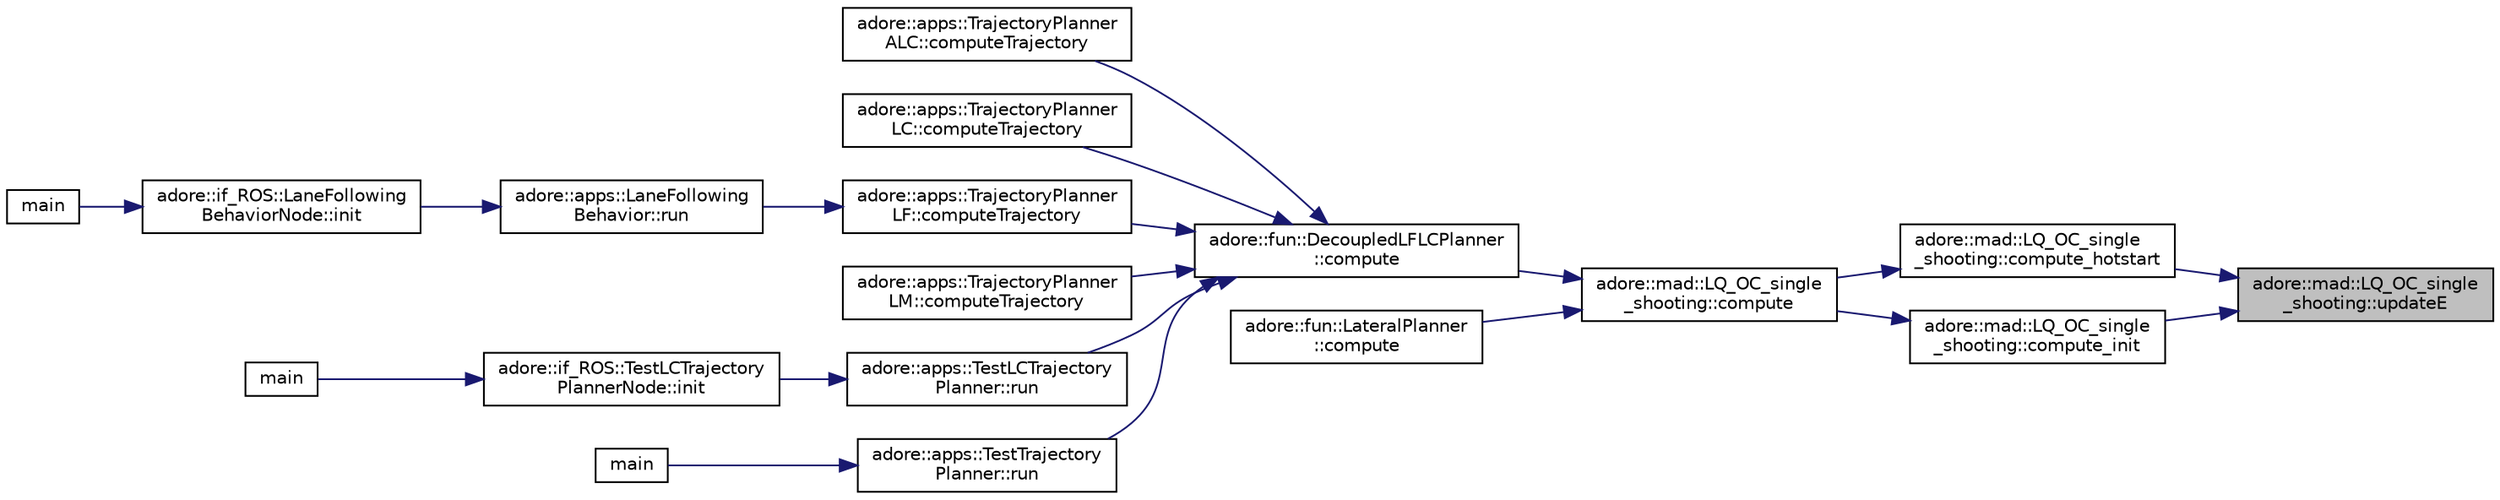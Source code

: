 digraph "adore::mad::LQ_OC_single_shooting::updateE"
{
 // LATEX_PDF_SIZE
  edge [fontname="Helvetica",fontsize="10",labelfontname="Helvetica",labelfontsize="10"];
  node [fontname="Helvetica",fontsize="10",shape=record];
  rankdir="RL";
  Node1 [label="adore::mad::LQ_OC_single\l_shooting::updateE",height=0.2,width=0.4,color="black", fillcolor="grey75", style="filled", fontcolor="black",tooltip=" "];
  Node1 -> Node2 [dir="back",color="midnightblue",fontsize="10",style="solid",fontname="Helvetica"];
  Node2 [label="adore::mad::LQ_OC_single\l_shooting::compute_hotstart",height=0.2,width=0.4,color="black", fillcolor="white", style="filled",URL="$classadore_1_1mad_1_1LQ__OC__single__shooting.html#ac10e9b4bc5ff04461ed6702120cf1d2d",tooltip=" "];
  Node2 -> Node3 [dir="back",color="midnightblue",fontsize="10",style="solid",fontname="Helvetica"];
  Node3 [label="adore::mad::LQ_OC_single\l_shooting::compute",height=0.2,width=0.4,color="black", fillcolor="white", style="filled",URL="$classadore_1_1mad_1_1LQ__OC__single__shooting.html#a7bebc7143eb918b018d5b46c01ce5fef",tooltip=" "];
  Node3 -> Node4 [dir="back",color="midnightblue",fontsize="10",style="solid",fontname="Helvetica"];
  Node4 [label="adore::fun::DecoupledLFLCPlanner\l::compute",height=0.2,width=0.4,color="black", fillcolor="white", style="filled",URL="$classadore_1_1fun_1_1DecoupledLFLCPlanner.html#affba6eeb1071f33bc2abe2b7819f88ab",tooltip=" "];
  Node4 -> Node5 [dir="back",color="midnightblue",fontsize="10",style="solid",fontname="Helvetica"];
  Node5 [label="adore::apps::TrajectoryPlanner\lALC::computeTrajectory",height=0.2,width=0.4,color="black", fillcolor="white", style="filled",URL="$classadore_1_1apps_1_1TrajectoryPlannerALC.html#ac8684dc66c076b07b57f3bb67328314e",tooltip="update data, views and recompute maneuver"];
  Node4 -> Node6 [dir="back",color="midnightblue",fontsize="10",style="solid",fontname="Helvetica"];
  Node6 [label="adore::apps::TrajectoryPlanner\lLC::computeTrajectory",height=0.2,width=0.4,color="black", fillcolor="white", style="filled",URL="$classadore_1_1apps_1_1TrajectoryPlannerLC.html#accad9246ad8f7ab9c45b648c3a70f18a",tooltip="update data, views and recompute maneuver"];
  Node4 -> Node7 [dir="back",color="midnightblue",fontsize="10",style="solid",fontname="Helvetica"];
  Node7 [label="adore::apps::TrajectoryPlanner\lLF::computeTrajectory",height=0.2,width=0.4,color="black", fillcolor="white", style="filled",URL="$classadore_1_1apps_1_1TrajectoryPlannerLF.html#a0f66455260fa8707f58fd45668328d6f",tooltip="update data, views and recompute maneuver"];
  Node7 -> Node8 [dir="back",color="midnightblue",fontsize="10",style="solid",fontname="Helvetica"];
  Node8 [label="adore::apps::LaneFollowing\lBehavior::run",height=0.2,width=0.4,color="black", fillcolor="white", style="filled",URL="$classadore_1_1apps_1_1LaneFollowingBehavior.html#a122fa3811850a5235e3c10f80c8f3e94",tooltip="select initial state and recompute maneuver"];
  Node8 -> Node9 [dir="back",color="midnightblue",fontsize="10",style="solid",fontname="Helvetica"];
  Node9 [label="adore::if_ROS::LaneFollowing\lBehaviorNode::init",height=0.2,width=0.4,color="black", fillcolor="white", style="filled",URL="$classadore_1_1if__ROS_1_1LaneFollowingBehaviorNode.html#a0cb478c2dde1ec76031977170055577a",tooltip=" "];
  Node9 -> Node10 [dir="back",color="midnightblue",fontsize="10",style="solid",fontname="Helvetica"];
  Node10 [label="main",height=0.2,width=0.4,color="black", fillcolor="white", style="filled",URL="$adore__lfbehavior__node_8cpp.html#a3c04138a5bfe5d72780bb7e82a18e627",tooltip=" "];
  Node4 -> Node11 [dir="back",color="midnightblue",fontsize="10",style="solid",fontname="Helvetica"];
  Node11 [label="adore::apps::TrajectoryPlanner\lLM::computeTrajectory",height=0.2,width=0.4,color="black", fillcolor="white", style="filled",URL="$classadore_1_1apps_1_1TrajectoryPlannerLM.html#ab9d92ef8076c4374d81144bda2a81b90",tooltip="update data, views and recompute maneuver"];
  Node4 -> Node12 [dir="back",color="midnightblue",fontsize="10",style="solid",fontname="Helvetica"];
  Node12 [label="adore::apps::TestLCTrajectory\lPlanner::run",height=0.2,width=0.4,color="black", fillcolor="white", style="filled",URL="$classadore_1_1apps_1_1TestLCTrajectoryPlanner.html#ac2912d7058c947a47405a0ce64e5609f",tooltip=" "];
  Node12 -> Node13 [dir="back",color="midnightblue",fontsize="10",style="solid",fontname="Helvetica"];
  Node13 [label="adore::if_ROS::TestLCTrajectory\lPlannerNode::init",height=0.2,width=0.4,color="black", fillcolor="white", style="filled",URL="$classadore_1_1if__ROS_1_1TestLCTrajectoryPlannerNode.html#aadf9b829e6afee6af3219321b72d4d3c",tooltip=" "];
  Node13 -> Node14 [dir="back",color="midnightblue",fontsize="10",style="solid",fontname="Helvetica"];
  Node14 [label="main",height=0.2,width=0.4,color="black", fillcolor="white", style="filled",URL="$test__lc__trajectory__planner__node_8cpp.html#a3c04138a5bfe5d72780bb7e82a18e627",tooltip=" "];
  Node4 -> Node15 [dir="back",color="midnightblue",fontsize="10",style="solid",fontname="Helvetica"];
  Node15 [label="adore::apps::TestTrajectory\lPlanner::run",height=0.2,width=0.4,color="black", fillcolor="white", style="filled",URL="$classadore_1_1apps_1_1TestTrajectoryPlanner.html#a49e0ba2cac6b0f9253e607ffdf7c7798",tooltip="update function of the trajectory planner"];
  Node15 -> Node16 [dir="back",color="midnightblue",fontsize="10",style="solid",fontname="Helvetica"];
  Node16 [label="main",height=0.2,width=0.4,color="black", fillcolor="white", style="filled",URL="$test__trajectory__planner__node_8cpp.html#a3c04138a5bfe5d72780bb7e82a18e627",tooltip=" "];
  Node3 -> Node17 [dir="back",color="midnightblue",fontsize="10",style="solid",fontname="Helvetica"];
  Node17 [label="adore::fun::LateralPlanner\l::compute",height=0.2,width=0.4,color="black", fillcolor="white", style="filled",URL="$classadore_1_1fun_1_1LateralPlanner.html#a8c06536242638a4fa4e027bb5813ce49",tooltip=" "];
  Node1 -> Node18 [dir="back",color="midnightblue",fontsize="10",style="solid",fontname="Helvetica"];
  Node18 [label="adore::mad::LQ_OC_single\l_shooting::compute_init",height=0.2,width=0.4,color="black", fillcolor="white", style="filled",URL="$classadore_1_1mad_1_1LQ__OC__single__shooting.html#a0df709316bcad25c0678151b6597f0b4",tooltip=" "];
  Node18 -> Node3 [dir="back",color="midnightblue",fontsize="10",style="solid",fontname="Helvetica"];
}
